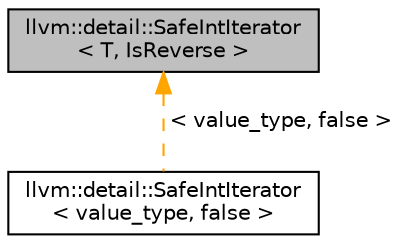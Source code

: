 digraph "llvm::detail::SafeIntIterator&lt; T, IsReverse &gt;"
{
 // LATEX_PDF_SIZE
  bgcolor="transparent";
  edge [fontname="Helvetica",fontsize="10",labelfontname="Helvetica",labelfontsize="10"];
  node [fontname="Helvetica",fontsize="10",shape=record];
  Node1 [label="llvm::detail::SafeIntIterator\l\< T, IsReverse \>",height=0.2,width=0.4,color="black", fillcolor="grey75", style="filled", fontcolor="black",tooltip=" "];
  Node1 -> Node2 [dir="back",color="orange",fontsize="10",style="dashed",label=" \< value_type, false \>" ,fontname="Helvetica"];
  Node2 [label="llvm::detail::SafeIntIterator\l\< value_type, false \>",height=0.2,width=0.4,color="black",URL="$structllvm_1_1detail_1_1SafeIntIterator.html",tooltip=" "];
}
